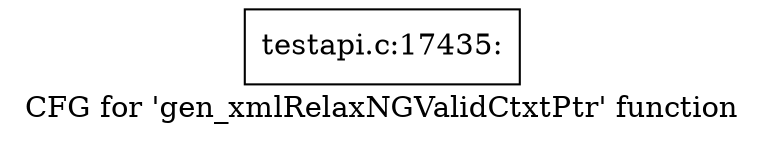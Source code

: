 digraph "CFG for 'gen_xmlRelaxNGValidCtxtPtr' function" {
	label="CFG for 'gen_xmlRelaxNGValidCtxtPtr' function";

	Node0x4574710 [shape=record,label="{testapi.c:17435:}"];
}
